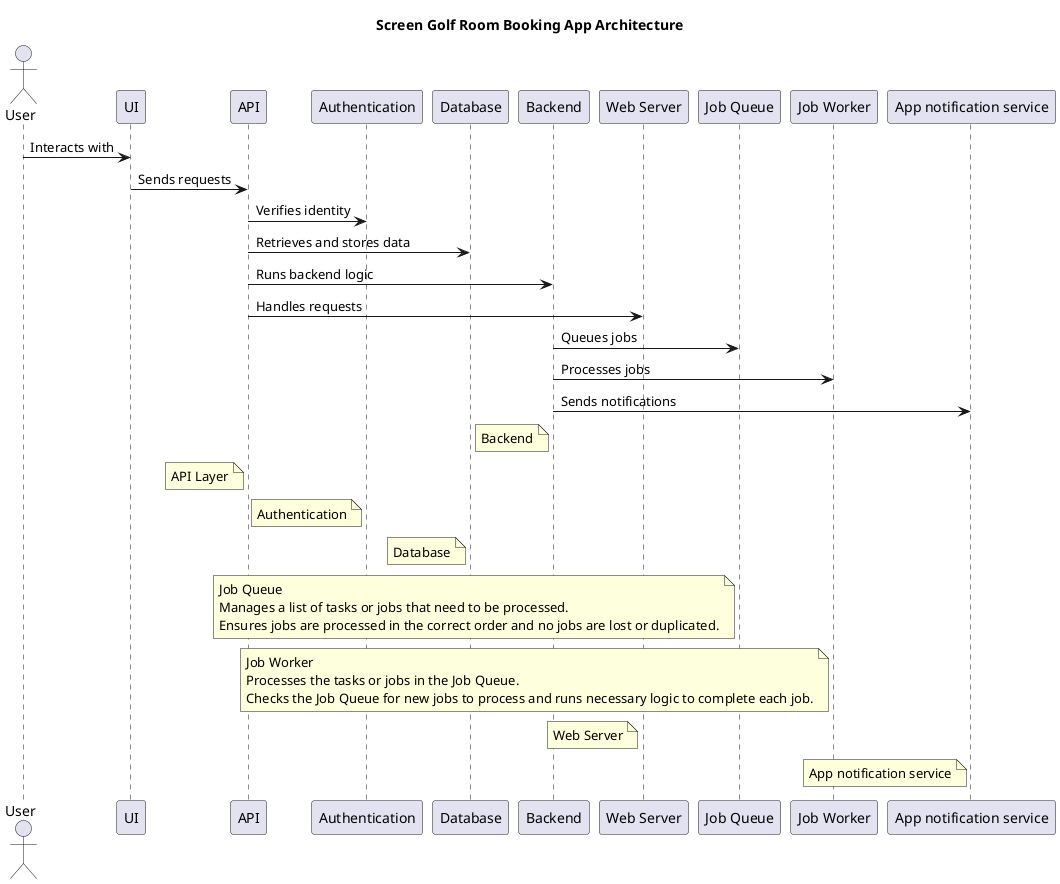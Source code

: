 @startuml Architecture

title Screen Golf Room Booking App Architecture

actor User

User -> UI : Interacts with
UI -> API : Sends requests
API -> Authentication : Verifies identity
API -> Database : Retrieves and stores data
API -> Backend : Runs backend logic
API -> "Web Server" : Handles requests
Backend -> "Job Queue" : Queues jobs
Backend -> "Job Worker" : Processes jobs
Backend -> "App notification service" : Sends notifications

note left of Backend : Backend
note left of API : API Layer
note left of Authentication : Authentication
note left of Database : Database
note left of "Job Queue" : Job Queue\nManages a list of tasks or jobs that need to be processed.\nEnsures jobs are processed in the correct order and no jobs are lost or duplicated.
note left of "Job Worker" : Job Worker\nProcesses the tasks or jobs in the Job Queue.\nChecks the Job Queue for new jobs to process and runs necessary logic to complete each job.
note left of "Web Server" : Web Server
note left of "App notification service" : App notification service

@enduml
